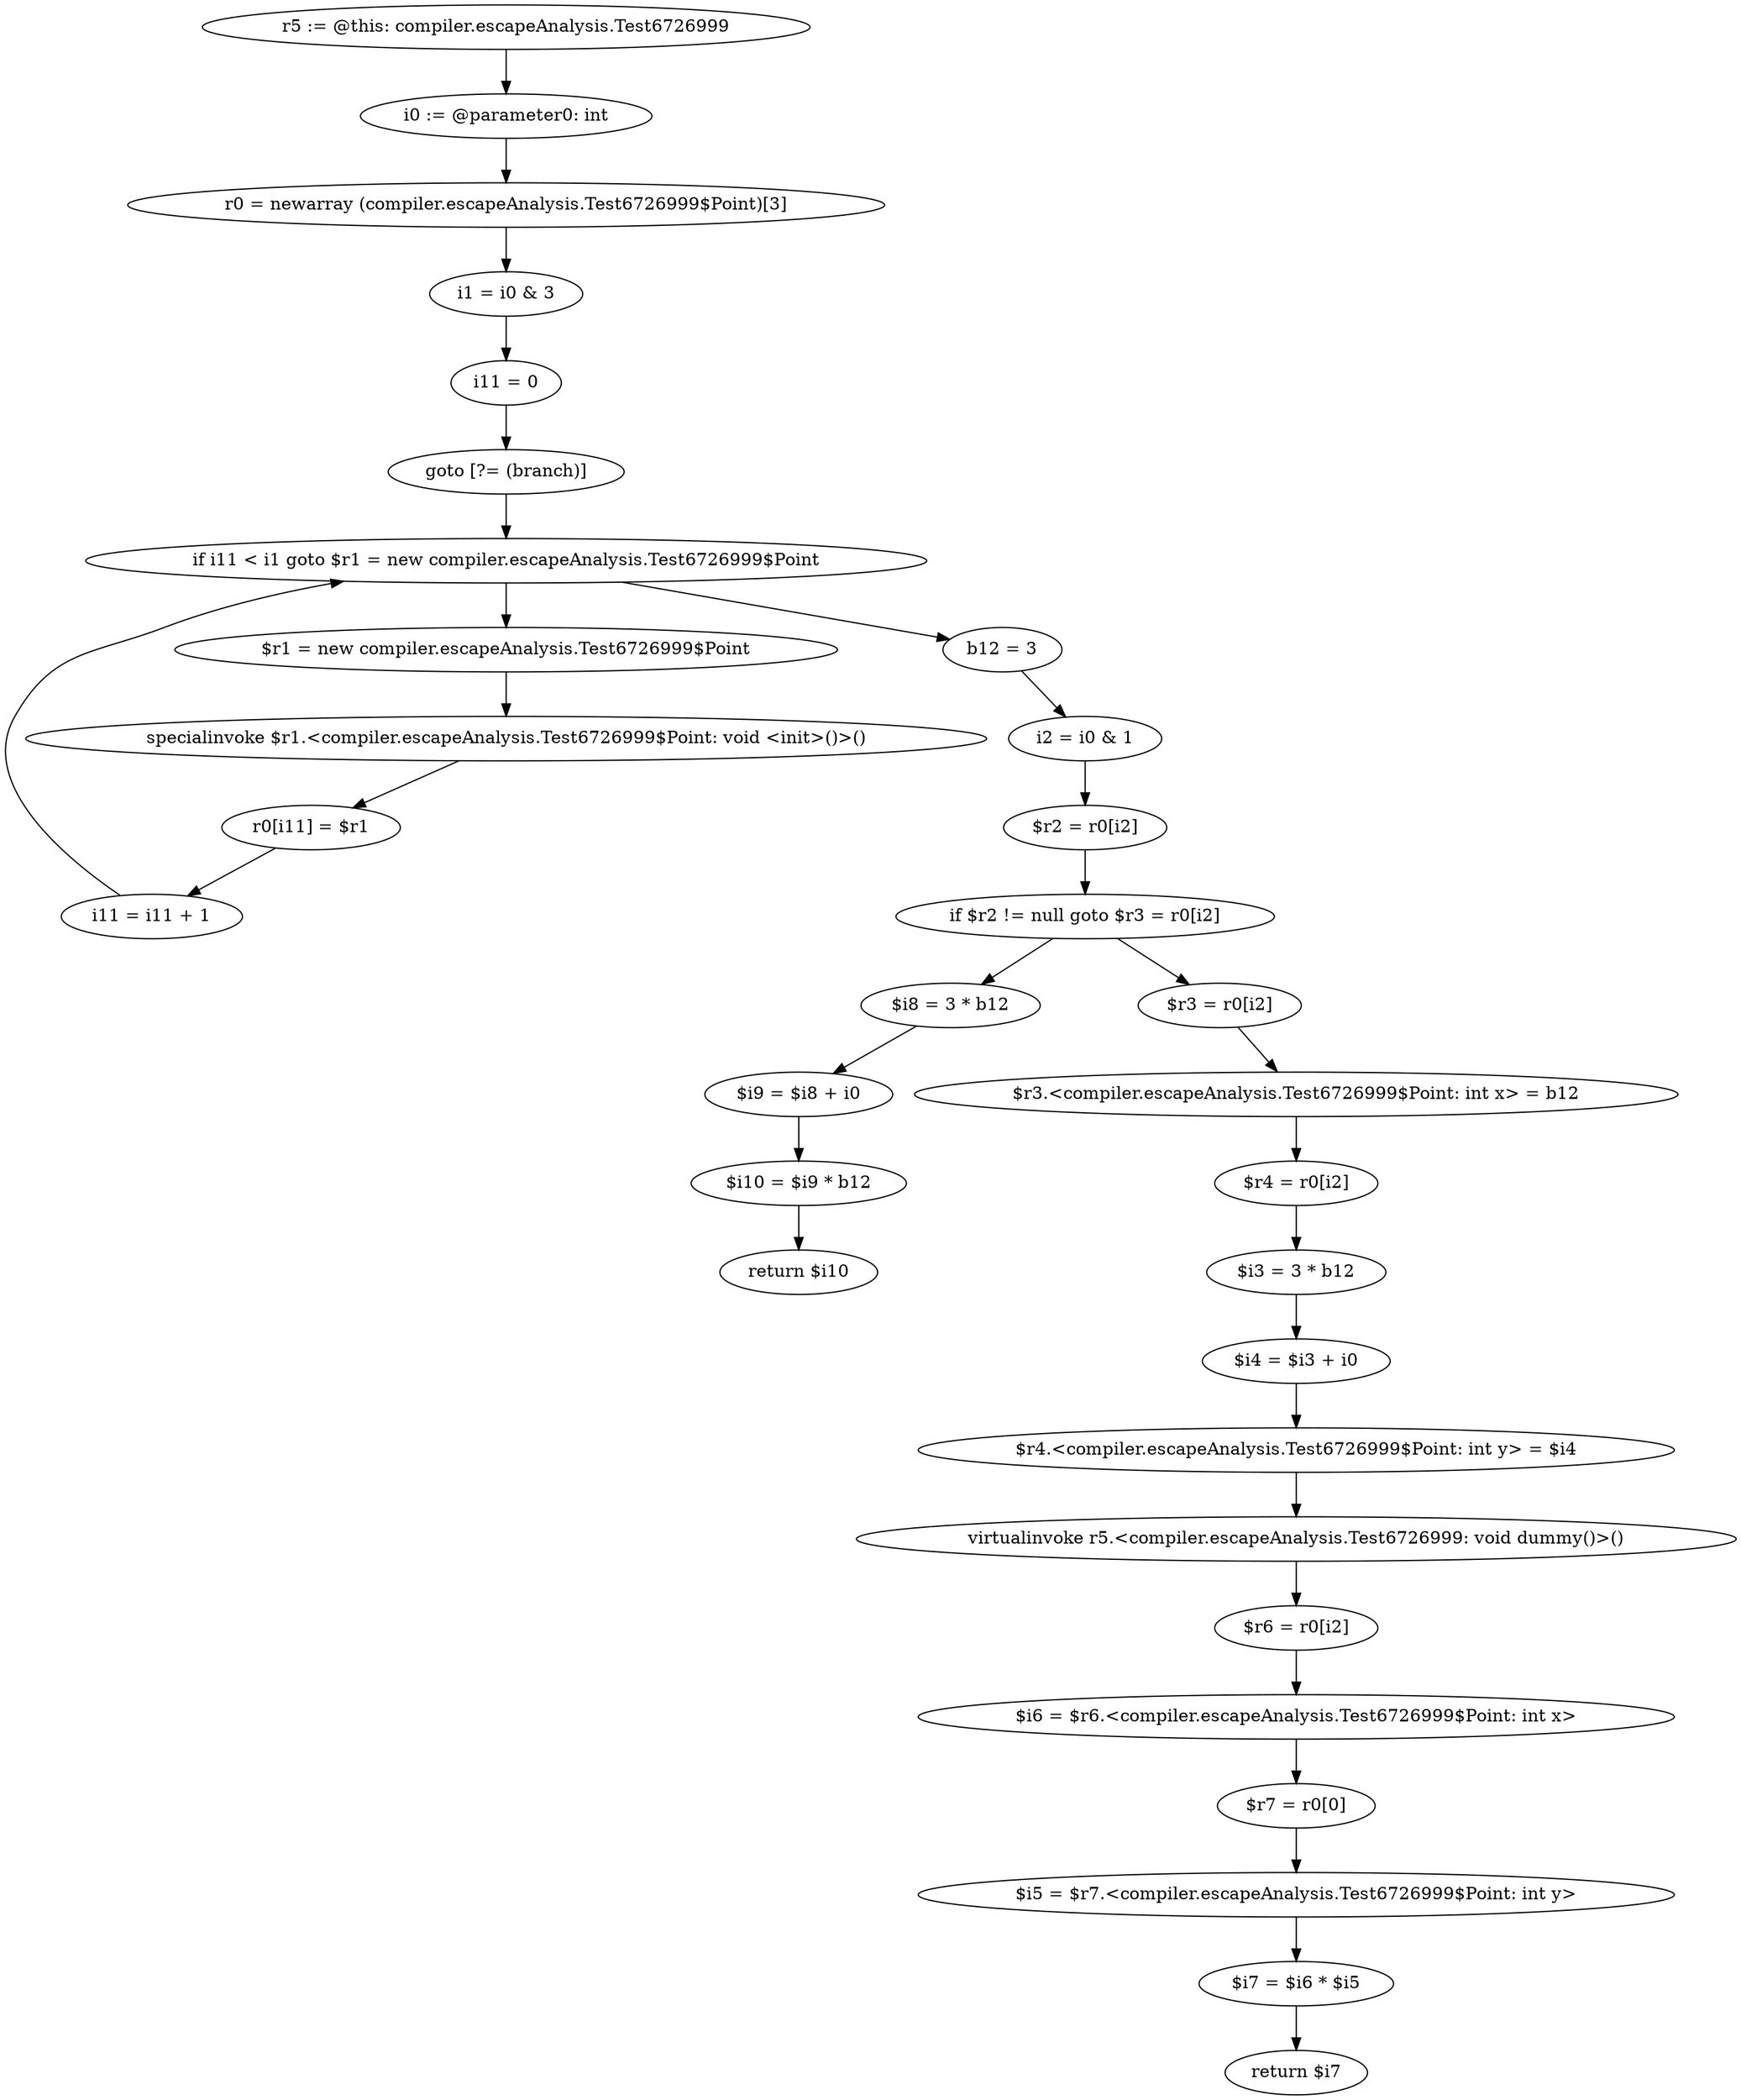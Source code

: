digraph "unitGraph" {
    "r5 := @this: compiler.escapeAnalysis.Test6726999"
    "i0 := @parameter0: int"
    "r0 = newarray (compiler.escapeAnalysis.Test6726999$Point)[3]"
    "i1 = i0 & 3"
    "i11 = 0"
    "goto [?= (branch)]"
    "$r1 = new compiler.escapeAnalysis.Test6726999$Point"
    "specialinvoke $r1.<compiler.escapeAnalysis.Test6726999$Point: void <init>()>()"
    "r0[i11] = $r1"
    "i11 = i11 + 1"
    "if i11 < i1 goto $r1 = new compiler.escapeAnalysis.Test6726999$Point"
    "b12 = 3"
    "i2 = i0 & 1"
    "$r2 = r0[i2]"
    "if $r2 != null goto $r3 = r0[i2]"
    "$i8 = 3 * b12"
    "$i9 = $i8 + i0"
    "$i10 = $i9 * b12"
    "return $i10"
    "$r3 = r0[i2]"
    "$r3.<compiler.escapeAnalysis.Test6726999$Point: int x> = b12"
    "$r4 = r0[i2]"
    "$i3 = 3 * b12"
    "$i4 = $i3 + i0"
    "$r4.<compiler.escapeAnalysis.Test6726999$Point: int y> = $i4"
    "virtualinvoke r5.<compiler.escapeAnalysis.Test6726999: void dummy()>()"
    "$r6 = r0[i2]"
    "$i6 = $r6.<compiler.escapeAnalysis.Test6726999$Point: int x>"
    "$r7 = r0[0]"
    "$i5 = $r7.<compiler.escapeAnalysis.Test6726999$Point: int y>"
    "$i7 = $i6 * $i5"
    "return $i7"
    "r5 := @this: compiler.escapeAnalysis.Test6726999"->"i0 := @parameter0: int";
    "i0 := @parameter0: int"->"r0 = newarray (compiler.escapeAnalysis.Test6726999$Point)[3]";
    "r0 = newarray (compiler.escapeAnalysis.Test6726999$Point)[3]"->"i1 = i0 & 3";
    "i1 = i0 & 3"->"i11 = 0";
    "i11 = 0"->"goto [?= (branch)]";
    "goto [?= (branch)]"->"if i11 < i1 goto $r1 = new compiler.escapeAnalysis.Test6726999$Point";
    "$r1 = new compiler.escapeAnalysis.Test6726999$Point"->"specialinvoke $r1.<compiler.escapeAnalysis.Test6726999$Point: void <init>()>()";
    "specialinvoke $r1.<compiler.escapeAnalysis.Test6726999$Point: void <init>()>()"->"r0[i11] = $r1";
    "r0[i11] = $r1"->"i11 = i11 + 1";
    "i11 = i11 + 1"->"if i11 < i1 goto $r1 = new compiler.escapeAnalysis.Test6726999$Point";
    "if i11 < i1 goto $r1 = new compiler.escapeAnalysis.Test6726999$Point"->"b12 = 3";
    "if i11 < i1 goto $r1 = new compiler.escapeAnalysis.Test6726999$Point"->"$r1 = new compiler.escapeAnalysis.Test6726999$Point";
    "b12 = 3"->"i2 = i0 & 1";
    "i2 = i0 & 1"->"$r2 = r0[i2]";
    "$r2 = r0[i2]"->"if $r2 != null goto $r3 = r0[i2]";
    "if $r2 != null goto $r3 = r0[i2]"->"$i8 = 3 * b12";
    "if $r2 != null goto $r3 = r0[i2]"->"$r3 = r0[i2]";
    "$i8 = 3 * b12"->"$i9 = $i8 + i0";
    "$i9 = $i8 + i0"->"$i10 = $i9 * b12";
    "$i10 = $i9 * b12"->"return $i10";
    "$r3 = r0[i2]"->"$r3.<compiler.escapeAnalysis.Test6726999$Point: int x> = b12";
    "$r3.<compiler.escapeAnalysis.Test6726999$Point: int x> = b12"->"$r4 = r0[i2]";
    "$r4 = r0[i2]"->"$i3 = 3 * b12";
    "$i3 = 3 * b12"->"$i4 = $i3 + i0";
    "$i4 = $i3 + i0"->"$r4.<compiler.escapeAnalysis.Test6726999$Point: int y> = $i4";
    "$r4.<compiler.escapeAnalysis.Test6726999$Point: int y> = $i4"->"virtualinvoke r5.<compiler.escapeAnalysis.Test6726999: void dummy()>()";
    "virtualinvoke r5.<compiler.escapeAnalysis.Test6726999: void dummy()>()"->"$r6 = r0[i2]";
    "$r6 = r0[i2]"->"$i6 = $r6.<compiler.escapeAnalysis.Test6726999$Point: int x>";
    "$i6 = $r6.<compiler.escapeAnalysis.Test6726999$Point: int x>"->"$r7 = r0[0]";
    "$r7 = r0[0]"->"$i5 = $r7.<compiler.escapeAnalysis.Test6726999$Point: int y>";
    "$i5 = $r7.<compiler.escapeAnalysis.Test6726999$Point: int y>"->"$i7 = $i6 * $i5";
    "$i7 = $i6 * $i5"->"return $i7";
}
